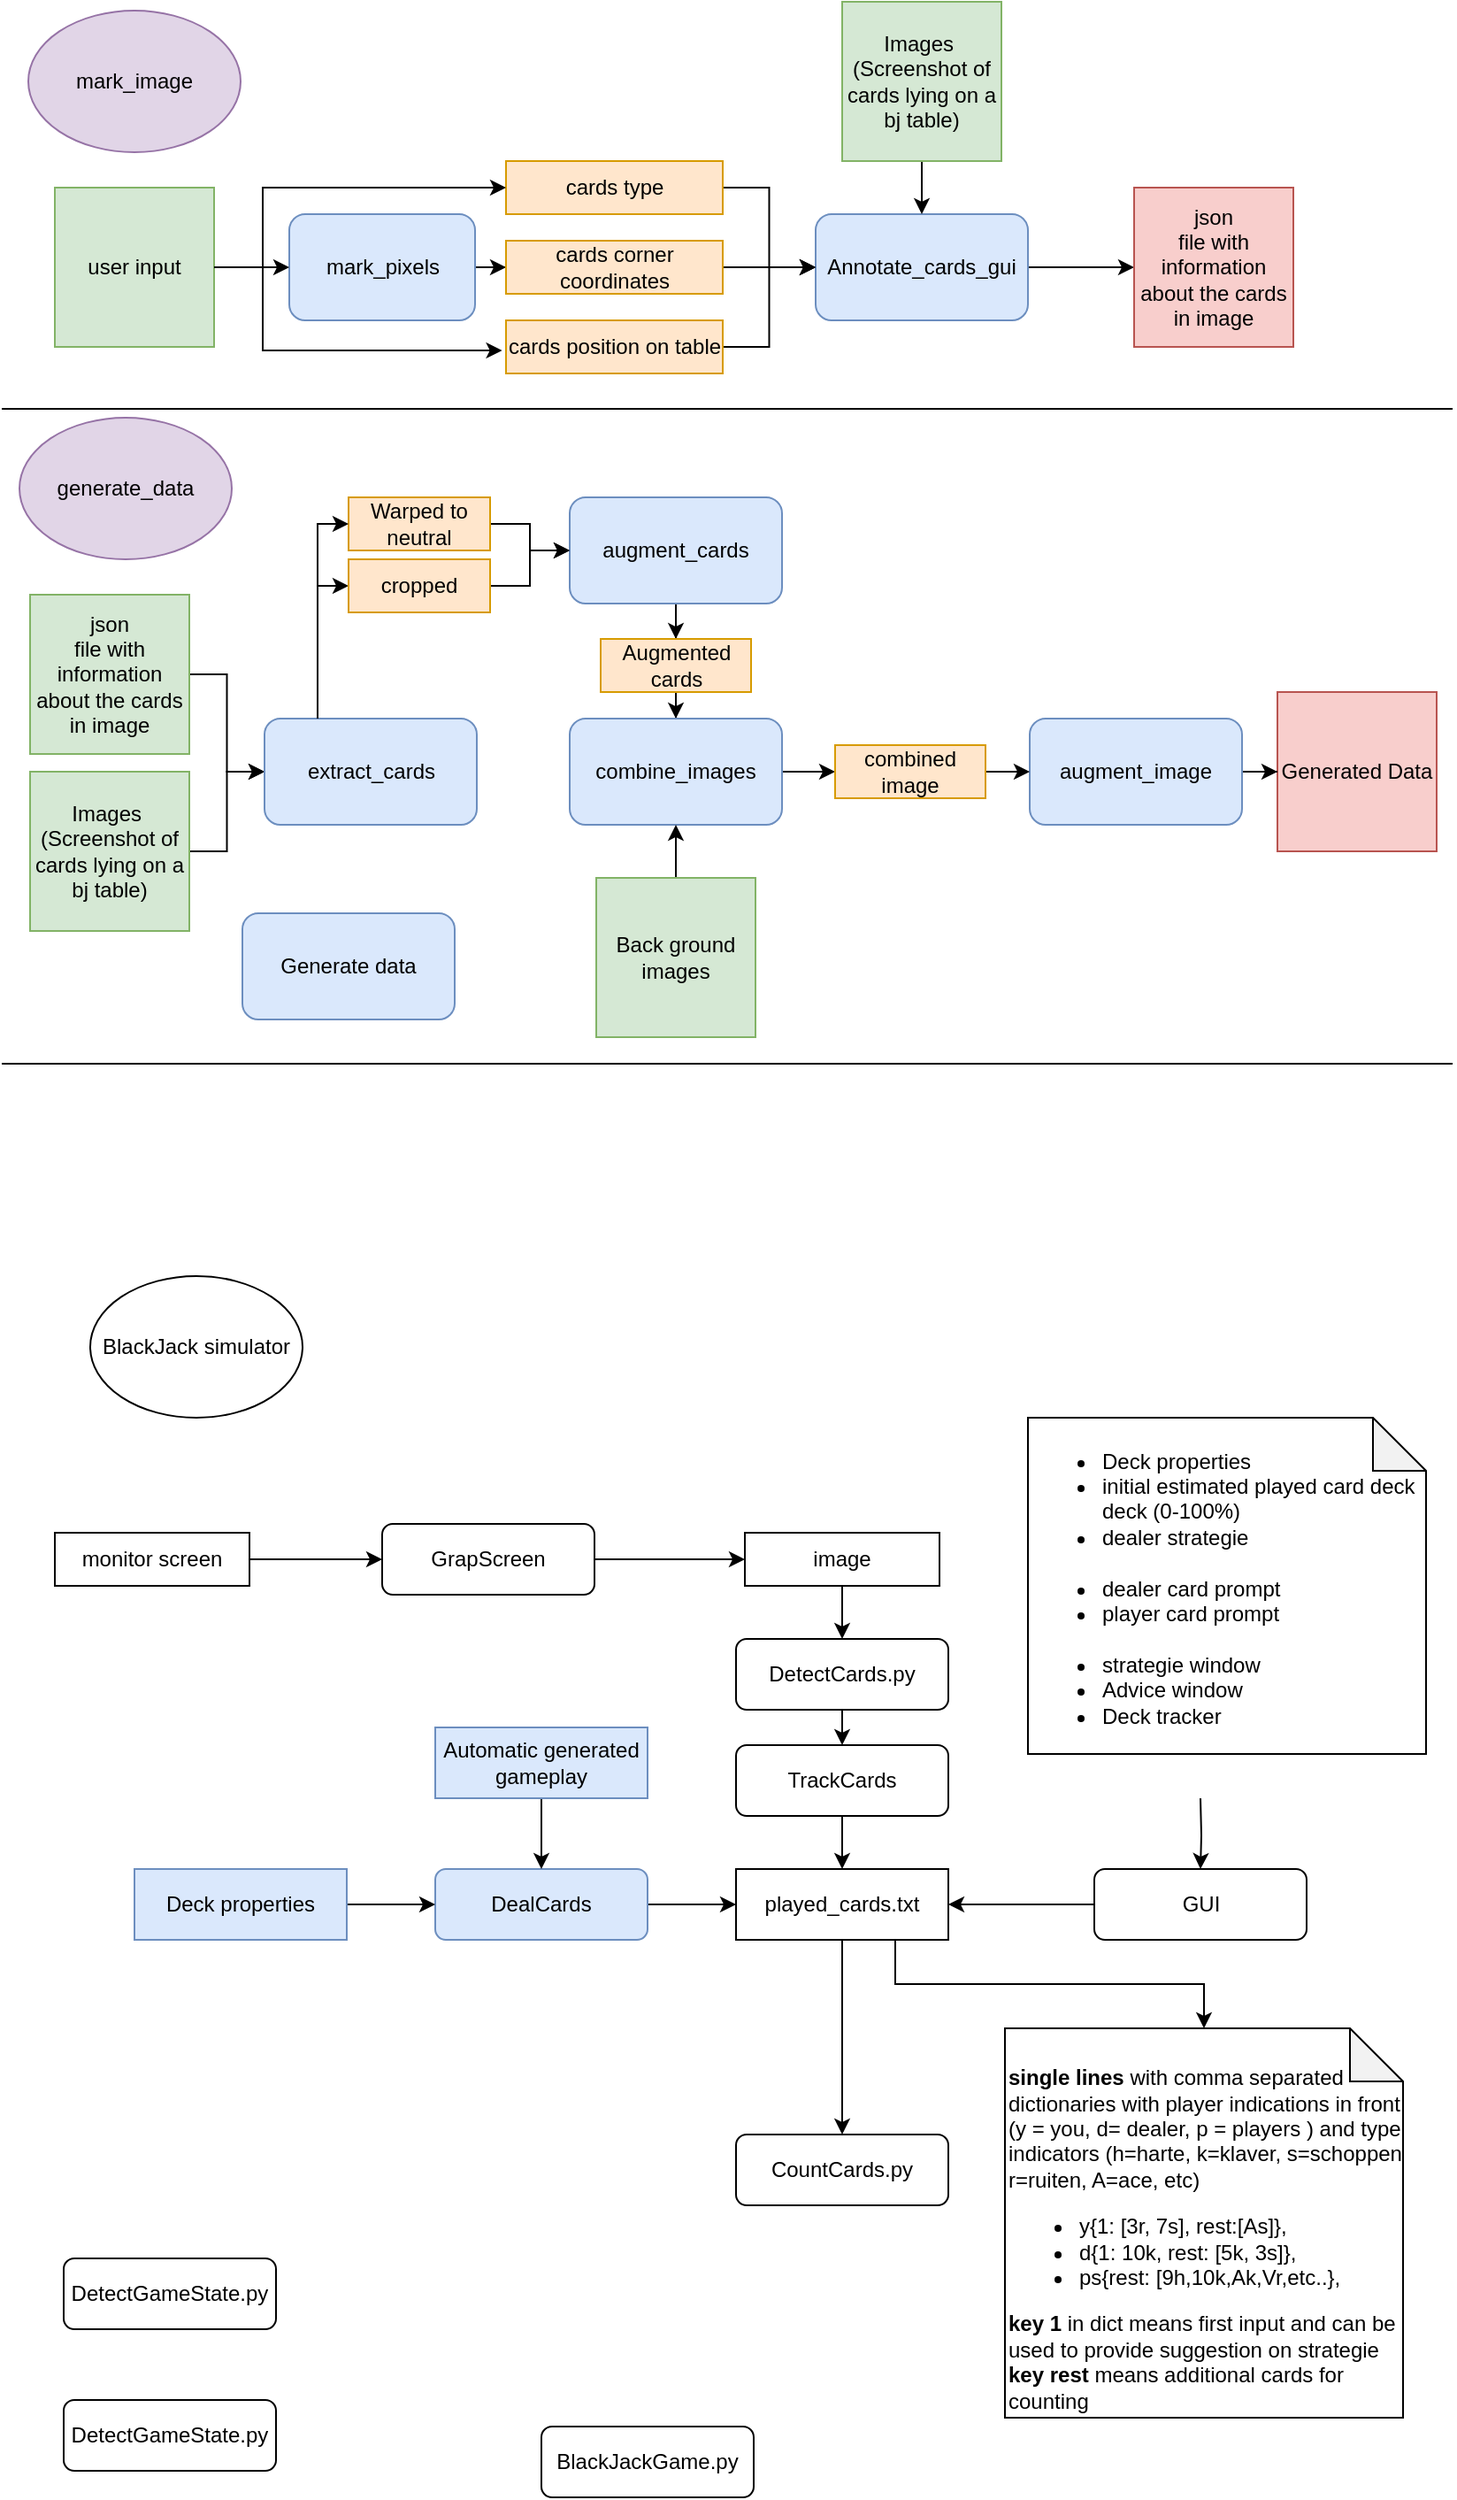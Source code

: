 <mxfile version="14.1.8" type="device"><diagram id="C5RBs43oDa-KdzZeNtuy" name="Page-1"><mxGraphModel dx="2031" dy="1134" grid="1" gridSize="10" guides="1" tooltips="1" connect="1" arrows="1" fold="1" page="1" pageScale="1" pageWidth="827" pageHeight="1169" math="0" shadow="0"><root><mxCell id="WIyWlLk6GJQsqaUBKTNV-0"/><mxCell id="WIyWlLk6GJQsqaUBKTNV-1" parent="WIyWlLk6GJQsqaUBKTNV-0"/><mxCell id="WIyWlLk6GJQsqaUBKTNV-3" value="CountCards.py" style="rounded=1;whiteSpace=wrap;html=1;fontSize=12;glass=0;strokeWidth=1;shadow=0;" parent="WIyWlLk6GJQsqaUBKTNV-1" vertex="1"><mxGeometry x="415" y="1205" width="120" height="40" as="geometry"/></mxCell><mxCell id="ae2J7jyJK-H4bIpKHwiz-17" style="edgeStyle=orthogonalEdgeStyle;rounded=0;orthogonalLoop=1;jettySize=auto;html=1;exitX=0.5;exitY=1;exitDx=0;exitDy=0;entryX=0.5;entryY=0;entryDx=0;entryDy=0;" parent="WIyWlLk6GJQsqaUBKTNV-1" source="ITnEMk7fE6bJ48Y_e62j-0" target="ae2J7jyJK-H4bIpKHwiz-16" edge="1"><mxGeometry relative="1" as="geometry"/></mxCell><mxCell id="ITnEMk7fE6bJ48Y_e62j-0" value="DetectCards.py" style="rounded=1;whiteSpace=wrap;html=1;fontSize=12;glass=0;strokeWidth=1;shadow=0;" parent="WIyWlLk6GJQsqaUBKTNV-1" vertex="1"><mxGeometry x="415" y="925" width="120" height="40" as="geometry"/></mxCell><mxCell id="ITnEMk7fE6bJ48Y_e62j-1" value="DetectGameState.py" style="rounded=1;whiteSpace=wrap;html=1;fontSize=12;glass=0;strokeWidth=1;shadow=0;" parent="WIyWlLk6GJQsqaUBKTNV-1" vertex="1"><mxGeometry x="35" y="1275" width="120" height="40" as="geometry"/></mxCell><mxCell id="ITnEMk7fE6bJ48Y_e62j-2" value="DetectGameState.py" style="rounded=1;whiteSpace=wrap;html=1;fontSize=12;glass=0;strokeWidth=1;shadow=0;" parent="WIyWlLk6GJQsqaUBKTNV-1" vertex="1"><mxGeometry x="35" y="1355" width="120" height="40" as="geometry"/></mxCell><mxCell id="ae2J7jyJK-H4bIpKHwiz-9" style="edgeStyle=orthogonalEdgeStyle;rounded=0;orthogonalLoop=1;jettySize=auto;html=1;entryX=0;entryY=0.5;entryDx=0;entryDy=0;" parent="WIyWlLk6GJQsqaUBKTNV-1" source="ITnEMk7fE6bJ48Y_e62j-3" target="ae2J7jyJK-H4bIpKHwiz-7" edge="1"><mxGeometry relative="1" as="geometry"/></mxCell><mxCell id="ITnEMk7fE6bJ48Y_e62j-3" value="DealCards" style="rounded=1;whiteSpace=wrap;html=1;fontSize=12;glass=0;strokeWidth=1;shadow=0;fillColor=#dae8fc;strokeColor=#6c8ebf;" parent="WIyWlLk6GJQsqaUBKTNV-1" vertex="1"><mxGeometry x="245" y="1055" width="120" height="40" as="geometry"/></mxCell><mxCell id="ITnEMk7fE6bJ48Y_e62j-7" style="edgeStyle=orthogonalEdgeStyle;rounded=0;orthogonalLoop=1;jettySize=auto;html=1;exitX=1;exitY=0.5;exitDx=0;exitDy=0;" parent="WIyWlLk6GJQsqaUBKTNV-1" source="ITnEMk7fE6bJ48Y_e62j-4" target="ITnEMk7fE6bJ48Y_e62j-6" edge="1"><mxGeometry relative="1" as="geometry"><mxPoint x="185" y="880" as="targetPoint"/></mxGeometry></mxCell><mxCell id="ITnEMk7fE6bJ48Y_e62j-4" value="monitor screen" style="rounded=0;whiteSpace=wrap;html=1;" parent="WIyWlLk6GJQsqaUBKTNV-1" vertex="1"><mxGeometry x="30" y="865" width="110" height="30" as="geometry"/></mxCell><mxCell id="ITnEMk7fE6bJ48Y_e62j-5" value="BlackJackGame.py" style="rounded=1;whiteSpace=wrap;html=1;fontSize=12;glass=0;strokeWidth=1;shadow=0;" parent="WIyWlLk6GJQsqaUBKTNV-1" vertex="1"><mxGeometry x="305" y="1370" width="120" height="40" as="geometry"/></mxCell><mxCell id="KENbcoVR62BvEYGmd4sB-0" style="edgeStyle=orthogonalEdgeStyle;rounded=0;orthogonalLoop=1;jettySize=auto;html=1;exitX=1;exitY=0.5;exitDx=0;exitDy=0;entryX=0;entryY=0.5;entryDx=0;entryDy=0;" parent="WIyWlLk6GJQsqaUBKTNV-1" source="ITnEMk7fE6bJ48Y_e62j-6" target="ae2J7jyJK-H4bIpKHwiz-0" edge="1"><mxGeometry relative="1" as="geometry"><mxPoint x="455" y="880" as="targetPoint"/></mxGeometry></mxCell><mxCell id="ITnEMk7fE6bJ48Y_e62j-6" value="GrapScreen" style="rounded=1;whiteSpace=wrap;html=1;fontSize=12;glass=0;strokeWidth=1;shadow=0;" parent="WIyWlLk6GJQsqaUBKTNV-1" vertex="1"><mxGeometry x="215" y="860" width="120" height="40" as="geometry"/></mxCell><mxCell id="ae2J7jyJK-H4bIpKHwiz-1" value="" style="edgeStyle=orthogonalEdgeStyle;rounded=0;orthogonalLoop=1;jettySize=auto;html=1;" parent="WIyWlLk6GJQsqaUBKTNV-1" source="ae2J7jyJK-H4bIpKHwiz-0" target="ITnEMk7fE6bJ48Y_e62j-0" edge="1"><mxGeometry relative="1" as="geometry"/></mxCell><mxCell id="ae2J7jyJK-H4bIpKHwiz-0" value="image" style="rounded=0;whiteSpace=wrap;html=1;" parent="WIyWlLk6GJQsqaUBKTNV-1" vertex="1"><mxGeometry x="420" y="865" width="110" height="30" as="geometry"/></mxCell><mxCell id="ae2J7jyJK-H4bIpKHwiz-19" style="edgeStyle=orthogonalEdgeStyle;rounded=0;orthogonalLoop=1;jettySize=auto;html=1;entryX=0.5;entryY=0;entryDx=0;entryDy=0;" parent="WIyWlLk6GJQsqaUBKTNV-1" source="ae2J7jyJK-H4bIpKHwiz-7" target="WIyWlLk6GJQsqaUBKTNV-3" edge="1"><mxGeometry relative="1" as="geometry"><mxPoint x="475" y="1135" as="targetPoint"/></mxGeometry></mxCell><mxCell id="ae2J7jyJK-H4bIpKHwiz-27" style="edgeStyle=orthogonalEdgeStyle;rounded=0;orthogonalLoop=1;jettySize=auto;html=1;exitX=0.75;exitY=1;exitDx=0;exitDy=0;" parent="WIyWlLk6GJQsqaUBKTNV-1" source="ae2J7jyJK-H4bIpKHwiz-7" target="ae2J7jyJK-H4bIpKHwiz-28" edge="1"><mxGeometry relative="1" as="geometry"><mxPoint x="675" y="1145" as="targetPoint"/></mxGeometry></mxCell><mxCell id="ae2J7jyJK-H4bIpKHwiz-7" value="played_cards.txt" style="rounded=0;whiteSpace=wrap;html=1;glass=0;" parent="WIyWlLk6GJQsqaUBKTNV-1" vertex="1"><mxGeometry x="415" y="1055" width="120" height="40" as="geometry"/></mxCell><mxCell id="ae2J7jyJK-H4bIpKHwiz-12" style="edgeStyle=orthogonalEdgeStyle;rounded=0;orthogonalLoop=1;jettySize=auto;html=1;entryX=0;entryY=0.5;entryDx=0;entryDy=0;exitX=1;exitY=0.5;exitDx=0;exitDy=0;" parent="WIyWlLk6GJQsqaUBKTNV-1" source="ae2J7jyJK-H4bIpKHwiz-10" target="ITnEMk7fE6bJ48Y_e62j-3" edge="1"><mxGeometry relative="1" as="geometry"/></mxCell><mxCell id="ae2J7jyJK-H4bIpKHwiz-10" value="Deck properties" style="rounded=0;whiteSpace=wrap;html=1;glass=0;fillColor=#dae8fc;strokeColor=#6c8ebf;" parent="WIyWlLk6GJQsqaUBKTNV-1" vertex="1"><mxGeometry x="75" y="1055" width="120" height="40" as="geometry"/></mxCell><mxCell id="ae2J7jyJK-H4bIpKHwiz-14" style="edgeStyle=orthogonalEdgeStyle;rounded=0;orthogonalLoop=1;jettySize=auto;html=1;" parent="WIyWlLk6GJQsqaUBKTNV-1" source="ae2J7jyJK-H4bIpKHwiz-13" target="ITnEMk7fE6bJ48Y_e62j-3" edge="1"><mxGeometry relative="1" as="geometry"/></mxCell><mxCell id="ae2J7jyJK-H4bIpKHwiz-13" value="Automatic generated gameplay" style="rounded=0;whiteSpace=wrap;html=1;glass=0;fillColor=#dae8fc;strokeColor=#6c8ebf;" parent="WIyWlLk6GJQsqaUBKTNV-1" vertex="1"><mxGeometry x="245" y="975" width="120" height="40" as="geometry"/></mxCell><mxCell id="ae2J7jyJK-H4bIpKHwiz-18" style="edgeStyle=orthogonalEdgeStyle;rounded=0;orthogonalLoop=1;jettySize=auto;html=1;exitX=0.5;exitY=1;exitDx=0;exitDy=0;" parent="WIyWlLk6GJQsqaUBKTNV-1" source="ae2J7jyJK-H4bIpKHwiz-16" target="ae2J7jyJK-H4bIpKHwiz-7" edge="1"><mxGeometry relative="1" as="geometry"/></mxCell><mxCell id="ae2J7jyJK-H4bIpKHwiz-16" value="TrackCards" style="rounded=1;whiteSpace=wrap;html=1;fontSize=12;glass=0;strokeWidth=1;shadow=0;" parent="WIyWlLk6GJQsqaUBKTNV-1" vertex="1"><mxGeometry x="415" y="985" width="120" height="40" as="geometry"/></mxCell><mxCell id="ae2J7jyJK-H4bIpKHwiz-22" style="edgeStyle=orthogonalEdgeStyle;rounded=0;orthogonalLoop=1;jettySize=auto;html=1;entryX=1;entryY=0.5;entryDx=0;entryDy=0;" parent="WIyWlLk6GJQsqaUBKTNV-1" source="ae2J7jyJK-H4bIpKHwiz-21" target="ae2J7jyJK-H4bIpKHwiz-7" edge="1"><mxGeometry relative="1" as="geometry"><mxPoint x="590" y="1075" as="sourcePoint"/></mxGeometry></mxCell><mxCell id="ae2J7jyJK-H4bIpKHwiz-21" value="GUI" style="rounded=1;whiteSpace=wrap;html=1;fontSize=12;glass=0;strokeWidth=1;shadow=0;" parent="WIyWlLk6GJQsqaUBKTNV-1" vertex="1"><mxGeometry x="617.5" y="1055" width="120" height="40" as="geometry"/></mxCell><mxCell id="ae2J7jyJK-H4bIpKHwiz-26" style="edgeStyle=orthogonalEdgeStyle;rounded=0;orthogonalLoop=1;jettySize=auto;html=1;entryX=0.5;entryY=0;entryDx=0;entryDy=0;" parent="WIyWlLk6GJQsqaUBKTNV-1" target="ae2J7jyJK-H4bIpKHwiz-21" edge="1"><mxGeometry relative="1" as="geometry"><mxPoint x="677.5" y="1015" as="sourcePoint"/></mxGeometry></mxCell><mxCell id="ae2J7jyJK-H4bIpKHwiz-25" value="&lt;ul&gt;&lt;li&gt;Deck properties&lt;/li&gt;&lt;li&gt;initial estimated played card deck deck (0-100%)&lt;br&gt;&lt;/li&gt;&lt;li&gt;dealer strategie&lt;br&gt;&lt;br&gt;&lt;/li&gt;&lt;li&gt;dealer card prompt&lt;/li&gt;&lt;li&gt;player card prompt&lt;br&gt;&lt;br&gt;&lt;/li&gt;&lt;li&gt;strategie window&lt;br&gt;&lt;/li&gt;&lt;li&gt;Advice window&lt;/li&gt;&lt;li&gt;Deck tracker&lt;/li&gt;&lt;/ul&gt;" style="shape=note;whiteSpace=wrap;html=1;backgroundOutline=1;darkOpacity=0.05;glass=0;align=left;verticalAlign=bottom;" parent="WIyWlLk6GJQsqaUBKTNV-1" vertex="1"><mxGeometry x="580" y="800" width="225" height="190" as="geometry"/></mxCell><mxCell id="ae2J7jyJK-H4bIpKHwiz-28" value="&lt;div&gt;&lt;b&gt;single lines&lt;/b&gt;&amp;nbsp;with comma separated dictionaries with player indications in front (&lt;span&gt;y = you, d= dealer, p = players&amp;nbsp;&lt;/span&gt;&lt;span&gt;) and type indicators (&lt;/span&gt;&lt;span&gt;h=harte, k=klaver, s=schoppen r=ruiten, A=ace, etc&lt;/span&gt;&lt;span&gt;)&lt;/span&gt;&lt;/div&gt;&lt;ul&gt;&lt;li&gt;y{1: [3r, 7s], rest:[As]},&lt;/li&gt;&lt;li&gt;d{1: 10k, rest: [5k, 3s]},&lt;/li&gt;&lt;li&gt;ps{rest: [9h,10k,Ak,Vr,etc..},&lt;/li&gt;&lt;/ul&gt;&lt;div&gt;&lt;b&gt;key 1 &lt;/b&gt;in dict means first input and can be used to provide suggestion on strategie&lt;/div&gt;&lt;div&gt;&lt;b&gt;key rest&lt;/b&gt;&amp;nbsp;means additional cards for counting&lt;/div&gt;" style="shape=note;whiteSpace=wrap;html=1;backgroundOutline=1;darkOpacity=0.05;glass=0;align=left;verticalAlign=bottom;" parent="WIyWlLk6GJQsqaUBKTNV-1" vertex="1"><mxGeometry x="567" y="1145" width="225" height="220" as="geometry"/></mxCell><mxCell id="IYbgU2aewtp5_YEdf4mc-3" value="mark_image" style="ellipse;whiteSpace=wrap;html=1;fillColor=#e1d5e7;strokeColor=#9673a6;" vertex="1" parent="WIyWlLk6GJQsqaUBKTNV-1"><mxGeometry x="15" y="5" width="120" height="80" as="geometry"/></mxCell><mxCell id="IYbgU2aewtp5_YEdf4mc-4" value="generate_data" style="ellipse;whiteSpace=wrap;html=1;fillColor=#e1d5e7;strokeColor=#9673a6;" vertex="1" parent="WIyWlLk6GJQsqaUBKTNV-1"><mxGeometry x="10" y="235" width="120" height="80" as="geometry"/></mxCell><mxCell id="IYbgU2aewtp5_YEdf4mc-5" value="BlackJack simulator" style="ellipse;whiteSpace=wrap;html=1;" vertex="1" parent="WIyWlLk6GJQsqaUBKTNV-1"><mxGeometry x="50" y="720" width="120" height="80" as="geometry"/></mxCell><mxCell id="IYbgU2aewtp5_YEdf4mc-27" value="" style="edgeStyle=orthogonalEdgeStyle;rounded=0;orthogonalLoop=1;jettySize=auto;html=1;" edge="1" parent="WIyWlLk6GJQsqaUBKTNV-1" source="IYbgU2aewtp5_YEdf4mc-6" target="IYbgU2aewtp5_YEdf4mc-15"><mxGeometry relative="1" as="geometry"/></mxCell><mxCell id="IYbgU2aewtp5_YEdf4mc-6" value="Annotate_cards_gui" style="rounded=1;whiteSpace=wrap;html=1;fillColor=#dae8fc;strokeColor=#6c8ebf;" vertex="1" parent="WIyWlLk6GJQsqaUBKTNV-1"><mxGeometry x="460" y="120" width="120" height="60" as="geometry"/></mxCell><mxCell id="IYbgU2aewtp5_YEdf4mc-17" value="" style="edgeStyle=orthogonalEdgeStyle;rounded=0;orthogonalLoop=1;jettySize=auto;html=1;" edge="1" parent="WIyWlLk6GJQsqaUBKTNV-1" source="IYbgU2aewtp5_YEdf4mc-7" target="IYbgU2aewtp5_YEdf4mc-11"><mxGeometry relative="1" as="geometry"/></mxCell><mxCell id="IYbgU2aewtp5_YEdf4mc-7" value="mark_pixels" style="rounded=1;whiteSpace=wrap;html=1;fillColor=#dae8fc;strokeColor=#6c8ebf;" vertex="1" parent="WIyWlLk6GJQsqaUBKTNV-1"><mxGeometry x="162.5" y="120" width="105" height="60" as="geometry"/></mxCell><mxCell id="IYbgU2aewtp5_YEdf4mc-16" style="edgeStyle=orthogonalEdgeStyle;rounded=0;orthogonalLoop=1;jettySize=auto;html=1;exitX=0.5;exitY=1;exitDx=0;exitDy=0;entryX=0.5;entryY=0;entryDx=0;entryDy=0;" edge="1" parent="WIyWlLk6GJQsqaUBKTNV-1" source="IYbgU2aewtp5_YEdf4mc-9" target="IYbgU2aewtp5_YEdf4mc-6"><mxGeometry relative="1" as="geometry"/></mxCell><mxCell id="IYbgU2aewtp5_YEdf4mc-9" value="Images&amp;nbsp;&lt;br&gt;(Screenshot of cards lying on a bj table)" style="rounded=0;whiteSpace=wrap;html=1;fillColor=#d5e8d4;strokeColor=#82b366;" vertex="1" parent="WIyWlLk6GJQsqaUBKTNV-1"><mxGeometry x="475" width="90" height="90" as="geometry"/></mxCell><mxCell id="IYbgU2aewtp5_YEdf4mc-24" value="" style="edgeStyle=orthogonalEdgeStyle;rounded=0;orthogonalLoop=1;jettySize=auto;html=1;" edge="1" parent="WIyWlLk6GJQsqaUBKTNV-1" source="IYbgU2aewtp5_YEdf4mc-10" target="IYbgU2aewtp5_YEdf4mc-6"><mxGeometry relative="1" as="geometry"/></mxCell><mxCell id="IYbgU2aewtp5_YEdf4mc-10" value="cards type" style="rounded=0;whiteSpace=wrap;html=1;fillColor=#ffe6cc;strokeColor=#d79b00;" vertex="1" parent="WIyWlLk6GJQsqaUBKTNV-1"><mxGeometry x="285" y="90" width="122.5" height="30" as="geometry"/></mxCell><mxCell id="IYbgU2aewtp5_YEdf4mc-25" value="" style="edgeStyle=orthogonalEdgeStyle;rounded=0;orthogonalLoop=1;jettySize=auto;html=1;" edge="1" parent="WIyWlLk6GJQsqaUBKTNV-1" source="IYbgU2aewtp5_YEdf4mc-11" target="IYbgU2aewtp5_YEdf4mc-6"><mxGeometry relative="1" as="geometry"/></mxCell><mxCell id="IYbgU2aewtp5_YEdf4mc-11" value="cards corner coordinates" style="rounded=0;whiteSpace=wrap;html=1;fillColor=#ffe6cc;strokeColor=#d79b00;" vertex="1" parent="WIyWlLk6GJQsqaUBKTNV-1"><mxGeometry x="285" y="135" width="122.5" height="30" as="geometry"/></mxCell><mxCell id="IYbgU2aewtp5_YEdf4mc-26" value="" style="edgeStyle=orthogonalEdgeStyle;rounded=0;orthogonalLoop=1;jettySize=auto;html=1;" edge="1" parent="WIyWlLk6GJQsqaUBKTNV-1" source="IYbgU2aewtp5_YEdf4mc-12" target="IYbgU2aewtp5_YEdf4mc-6"><mxGeometry relative="1" as="geometry"/></mxCell><mxCell id="IYbgU2aewtp5_YEdf4mc-12" value="cards position on table" style="rounded=0;whiteSpace=wrap;html=1;fillColor=#ffe6cc;strokeColor=#d79b00;" vertex="1" parent="WIyWlLk6GJQsqaUBKTNV-1"><mxGeometry x="285" y="180" width="122.5" height="30" as="geometry"/></mxCell><mxCell id="IYbgU2aewtp5_YEdf4mc-18" style="edgeStyle=orthogonalEdgeStyle;rounded=0;orthogonalLoop=1;jettySize=auto;html=1;exitX=1;exitY=0.5;exitDx=0;exitDy=0;entryX=0;entryY=0.5;entryDx=0;entryDy=0;" edge="1" parent="WIyWlLk6GJQsqaUBKTNV-1" source="IYbgU2aewtp5_YEdf4mc-14" target="IYbgU2aewtp5_YEdf4mc-10"><mxGeometry relative="1" as="geometry"><Array as="points"><mxPoint x="147.5" y="150"/><mxPoint x="147.5" y="105"/></Array></mxGeometry></mxCell><mxCell id="IYbgU2aewtp5_YEdf4mc-14" value="user input" style="rounded=0;whiteSpace=wrap;html=1;fillColor=#d5e8d4;strokeColor=#82b366;" vertex="1" parent="WIyWlLk6GJQsqaUBKTNV-1"><mxGeometry x="30" y="105" width="90" height="90" as="geometry"/></mxCell><mxCell id="IYbgU2aewtp5_YEdf4mc-15" value="json&lt;br&gt;file with information about the cards in image" style="rounded=0;whiteSpace=wrap;html=1;fillColor=#f8cecc;strokeColor=#b85450;" vertex="1" parent="WIyWlLk6GJQsqaUBKTNV-1"><mxGeometry x="640" y="105" width="90" height="90" as="geometry"/></mxCell><mxCell id="IYbgU2aewtp5_YEdf4mc-22" style="edgeStyle=orthogonalEdgeStyle;rounded=0;orthogonalLoop=1;jettySize=auto;html=1;entryX=-0.018;entryY=0.553;entryDx=0;entryDy=0;entryPerimeter=0;exitX=1;exitY=0.5;exitDx=0;exitDy=0;" edge="1" parent="WIyWlLk6GJQsqaUBKTNV-1" source="IYbgU2aewtp5_YEdf4mc-14" target="IYbgU2aewtp5_YEdf4mc-12"><mxGeometry relative="1" as="geometry"><mxPoint x="127.5" y="150" as="sourcePoint"/><mxPoint x="297.5" y="100" as="targetPoint"/><Array as="points"><mxPoint x="147.5" y="150"/><mxPoint x="147.5" y="197"/><mxPoint x="282.5" y="197"/></Array></mxGeometry></mxCell><mxCell id="IYbgU2aewtp5_YEdf4mc-23" value="" style="endArrow=classic;html=1;entryX=0;entryY=0.5;entryDx=0;entryDy=0;exitX=1;exitY=0.5;exitDx=0;exitDy=0;" edge="1" parent="WIyWlLk6GJQsqaUBKTNV-1" source="IYbgU2aewtp5_YEdf4mc-14" target="IYbgU2aewtp5_YEdf4mc-7"><mxGeometry width="50" height="50" relative="1" as="geometry"><mxPoint x="167.5" y="240" as="sourcePoint"/><mxPoint x="217.5" y="190" as="targetPoint"/></mxGeometry></mxCell><mxCell id="IYbgU2aewtp5_YEdf4mc-28" value="" style="endArrow=none;html=1;" edge="1" parent="WIyWlLk6GJQsqaUBKTNV-1"><mxGeometry width="50" height="50" relative="1" as="geometry"><mxPoint y="230" as="sourcePoint"/><mxPoint x="820" y="230" as="targetPoint"/></mxGeometry></mxCell><mxCell id="IYbgU2aewtp5_YEdf4mc-39" value="" style="edgeStyle=orthogonalEdgeStyle;rounded=0;orthogonalLoop=1;jettySize=auto;html=1;entryX=0;entryY=0.5;entryDx=0;entryDy=0;" edge="1" parent="WIyWlLk6GJQsqaUBKTNV-1" source="IYbgU2aewtp5_YEdf4mc-31" target="IYbgU2aewtp5_YEdf4mc-34"><mxGeometry relative="1" as="geometry"/></mxCell><mxCell id="IYbgU2aewtp5_YEdf4mc-31" value="json&lt;br&gt;file with information about the cards in image" style="rounded=0;whiteSpace=wrap;html=1;fillColor=#d5e8d4;strokeColor=#82b366;" vertex="1" parent="WIyWlLk6GJQsqaUBKTNV-1"><mxGeometry x="16" y="335" width="90" height="90" as="geometry"/></mxCell><mxCell id="IYbgU2aewtp5_YEdf4mc-51" value="" style="edgeStyle=orthogonalEdgeStyle;rounded=0;orthogonalLoop=1;jettySize=auto;html=1;" edge="1" parent="WIyWlLk6GJQsqaUBKTNV-1" source="IYbgU2aewtp5_YEdf4mc-32" target="IYbgU2aewtp5_YEdf4mc-34"><mxGeometry relative="1" as="geometry"/></mxCell><mxCell id="IYbgU2aewtp5_YEdf4mc-32" value="Images&amp;nbsp;&lt;br&gt;(Screenshot of cards lying on a bj table)" style="rounded=0;whiteSpace=wrap;html=1;fillColor=#d5e8d4;strokeColor=#82b366;" vertex="1" parent="WIyWlLk6GJQsqaUBKTNV-1"><mxGeometry x="16" y="435" width="90" height="90" as="geometry"/></mxCell><mxCell id="IYbgU2aewtp5_YEdf4mc-33" value="" style="endArrow=none;html=1;" edge="1" parent="WIyWlLk6GJQsqaUBKTNV-1"><mxGeometry width="50" height="50" relative="1" as="geometry"><mxPoint y="600" as="sourcePoint"/><mxPoint x="820.0" y="600" as="targetPoint"/></mxGeometry></mxCell><mxCell id="IYbgU2aewtp5_YEdf4mc-65" value="" style="edgeStyle=orthogonalEdgeStyle;rounded=0;orthogonalLoop=1;jettySize=auto;html=1;entryX=0;entryY=0.5;entryDx=0;entryDy=0;exitX=0.25;exitY=0;exitDx=0;exitDy=0;" edge="1" parent="WIyWlLk6GJQsqaUBKTNV-1" source="IYbgU2aewtp5_YEdf4mc-34" target="IYbgU2aewtp5_YEdf4mc-52"><mxGeometry relative="1" as="geometry"><Array as="points"><mxPoint x="178" y="330"/></Array></mxGeometry></mxCell><mxCell id="IYbgU2aewtp5_YEdf4mc-34" value="extract_cards" style="rounded=1;whiteSpace=wrap;html=1;fillColor=#dae8fc;strokeColor=#6c8ebf;" vertex="1" parent="WIyWlLk6GJQsqaUBKTNV-1"><mxGeometry x="148.5" y="405" width="120" height="60" as="geometry"/></mxCell><mxCell id="IYbgU2aewtp5_YEdf4mc-36" value="Generated Data" style="rounded=0;whiteSpace=wrap;html=1;fillColor=#f8cecc;strokeColor=#b85450;" vertex="1" parent="WIyWlLk6GJQsqaUBKTNV-1"><mxGeometry x="721" y="390" width="90" height="90" as="geometry"/></mxCell><mxCell id="IYbgU2aewtp5_YEdf4mc-42" value="" style="edgeStyle=orthogonalEdgeStyle;rounded=0;orthogonalLoop=1;jettySize=auto;html=1;" edge="1" parent="WIyWlLk6GJQsqaUBKTNV-1" source="IYbgU2aewtp5_YEdf4mc-37" target="IYbgU2aewtp5_YEdf4mc-36"><mxGeometry relative="1" as="geometry"/></mxCell><mxCell id="IYbgU2aewtp5_YEdf4mc-37" value="augment_image" style="rounded=1;whiteSpace=wrap;html=1;fillColor=#dae8fc;strokeColor=#6c8ebf;" vertex="1" parent="WIyWlLk6GJQsqaUBKTNV-1"><mxGeometry x="581" y="405" width="120" height="60" as="geometry"/></mxCell><mxCell id="IYbgU2aewtp5_YEdf4mc-48" value="Generate data" style="rounded=1;whiteSpace=wrap;html=1;fillColor=#dae8fc;strokeColor=#6c8ebf;" vertex="1" parent="WIyWlLk6GJQsqaUBKTNV-1"><mxGeometry x="136" y="515" width="120" height="60" as="geometry"/></mxCell><mxCell id="IYbgU2aewtp5_YEdf4mc-55" value="" style="edgeStyle=orthogonalEdgeStyle;rounded=0;orthogonalLoop=1;jettySize=auto;html=1;" edge="1" parent="WIyWlLk6GJQsqaUBKTNV-1" source="IYbgU2aewtp5_YEdf4mc-49" target="IYbgU2aewtp5_YEdf4mc-54"><mxGeometry relative="1" as="geometry"/></mxCell><mxCell id="IYbgU2aewtp5_YEdf4mc-49" value="augment_cards" style="rounded=1;whiteSpace=wrap;html=1;fillColor=#dae8fc;strokeColor=#6c8ebf;" vertex="1" parent="WIyWlLk6GJQsqaUBKTNV-1"><mxGeometry x="321" y="280" width="120" height="60" as="geometry"/></mxCell><mxCell id="IYbgU2aewtp5_YEdf4mc-68" value="" style="edgeStyle=orthogonalEdgeStyle;rounded=0;orthogonalLoop=1;jettySize=auto;html=1;" edge="1" parent="WIyWlLk6GJQsqaUBKTNV-1" source="IYbgU2aewtp5_YEdf4mc-52" target="IYbgU2aewtp5_YEdf4mc-49"><mxGeometry relative="1" as="geometry"/></mxCell><mxCell id="IYbgU2aewtp5_YEdf4mc-52" value="cropped" style="rounded=0;whiteSpace=wrap;html=1;fillColor=#ffe6cc;strokeColor=#d79b00;" vertex="1" parent="WIyWlLk6GJQsqaUBKTNV-1"><mxGeometry x="196" y="315" width="80" height="30" as="geometry"/></mxCell><mxCell id="IYbgU2aewtp5_YEdf4mc-57" value="" style="edgeStyle=orthogonalEdgeStyle;rounded=0;orthogonalLoop=1;jettySize=auto;html=1;" edge="1" parent="WIyWlLk6GJQsqaUBKTNV-1" source="IYbgU2aewtp5_YEdf4mc-54" target="IYbgU2aewtp5_YEdf4mc-56"><mxGeometry relative="1" as="geometry"/></mxCell><mxCell id="IYbgU2aewtp5_YEdf4mc-54" value="Augmented cards" style="rounded=0;whiteSpace=wrap;html=1;fillColor=#ffe6cc;strokeColor=#d79b00;" vertex="1" parent="WIyWlLk6GJQsqaUBKTNV-1"><mxGeometry x="338.5" y="360" width="85" height="30" as="geometry"/></mxCell><mxCell id="IYbgU2aewtp5_YEdf4mc-61" value="" style="edgeStyle=orthogonalEdgeStyle;rounded=0;orthogonalLoop=1;jettySize=auto;html=1;" edge="1" parent="WIyWlLk6GJQsqaUBKTNV-1" source="IYbgU2aewtp5_YEdf4mc-56" target="IYbgU2aewtp5_YEdf4mc-58"><mxGeometry relative="1" as="geometry"/></mxCell><mxCell id="IYbgU2aewtp5_YEdf4mc-56" value="combine_images" style="rounded=1;whiteSpace=wrap;html=1;fillColor=#dae8fc;strokeColor=#6c8ebf;" vertex="1" parent="WIyWlLk6GJQsqaUBKTNV-1"><mxGeometry x="321" y="405" width="120" height="60" as="geometry"/></mxCell><mxCell id="IYbgU2aewtp5_YEdf4mc-62" value="" style="edgeStyle=orthogonalEdgeStyle;rounded=0;orthogonalLoop=1;jettySize=auto;html=1;" edge="1" parent="WIyWlLk6GJQsqaUBKTNV-1" source="IYbgU2aewtp5_YEdf4mc-58" target="IYbgU2aewtp5_YEdf4mc-37"><mxGeometry relative="1" as="geometry"/></mxCell><mxCell id="IYbgU2aewtp5_YEdf4mc-58" value="combined image" style="rounded=0;whiteSpace=wrap;html=1;fillColor=#ffe6cc;strokeColor=#d79b00;" vertex="1" parent="WIyWlLk6GJQsqaUBKTNV-1"><mxGeometry x="471" y="420" width="85" height="30" as="geometry"/></mxCell><mxCell id="IYbgU2aewtp5_YEdf4mc-60" value="" style="edgeStyle=orthogonalEdgeStyle;rounded=0;orthogonalLoop=1;jettySize=auto;html=1;" edge="1" parent="WIyWlLk6GJQsqaUBKTNV-1" source="IYbgU2aewtp5_YEdf4mc-59" target="IYbgU2aewtp5_YEdf4mc-56"><mxGeometry relative="1" as="geometry"/></mxCell><mxCell id="IYbgU2aewtp5_YEdf4mc-59" value="Back ground images" style="rounded=0;whiteSpace=wrap;html=1;fillColor=#d5e8d4;strokeColor=#82b366;" vertex="1" parent="WIyWlLk6GJQsqaUBKTNV-1"><mxGeometry x="336" y="495" width="90" height="90" as="geometry"/></mxCell><mxCell id="IYbgU2aewtp5_YEdf4mc-67" value="" style="edgeStyle=orthogonalEdgeStyle;rounded=0;orthogonalLoop=1;jettySize=auto;html=1;" edge="1" parent="WIyWlLk6GJQsqaUBKTNV-1" source="IYbgU2aewtp5_YEdf4mc-63" target="IYbgU2aewtp5_YEdf4mc-49"><mxGeometry relative="1" as="geometry"/></mxCell><mxCell id="IYbgU2aewtp5_YEdf4mc-63" value="Warped to neutral" style="rounded=0;whiteSpace=wrap;html=1;fillColor=#ffe6cc;strokeColor=#d79b00;" vertex="1" parent="WIyWlLk6GJQsqaUBKTNV-1"><mxGeometry x="196" y="280" width="80" height="30" as="geometry"/></mxCell><mxCell id="IYbgU2aewtp5_YEdf4mc-66" value="" style="edgeStyle=orthogonalEdgeStyle;rounded=0;orthogonalLoop=1;jettySize=auto;html=1;entryX=0;entryY=0.5;entryDx=0;entryDy=0;exitX=0.25;exitY=0;exitDx=0;exitDy=0;" edge="1" parent="WIyWlLk6GJQsqaUBKTNV-1" source="IYbgU2aewtp5_YEdf4mc-34" target="IYbgU2aewtp5_YEdf4mc-63"><mxGeometry relative="1" as="geometry"><mxPoint x="211" y="415" as="sourcePoint"/><mxPoint x="221" y="340" as="targetPoint"/><Array as="points"><mxPoint x="178" y="295"/></Array></mxGeometry></mxCell></root></mxGraphModel></diagram></mxfile>